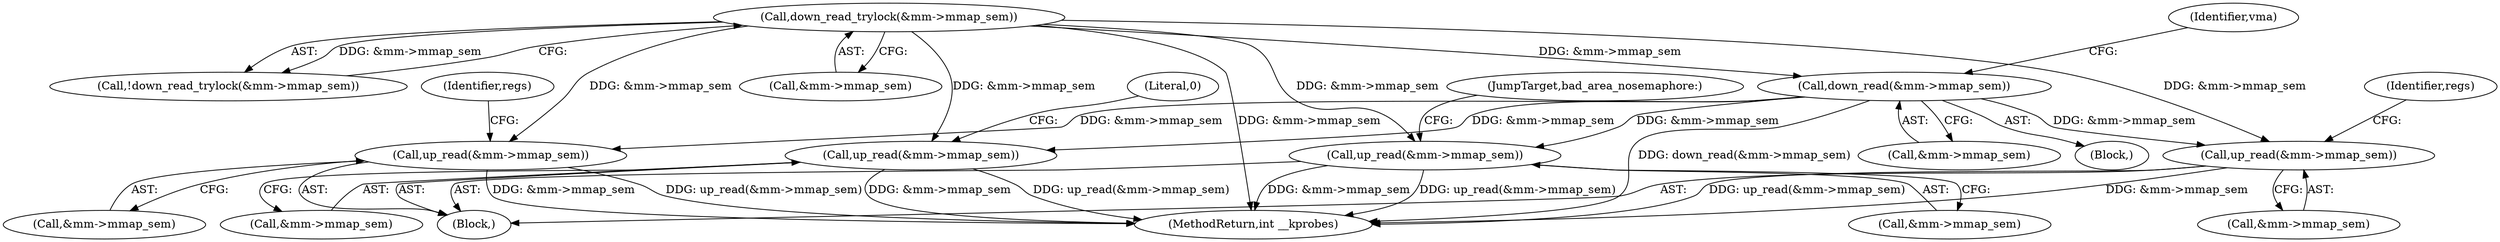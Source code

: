 digraph "0_linux_a8b0ca17b80e92faab46ee7179ba9e99ccb61233_20@API" {
"1000240" [label="(Call,down_read(&mm->mmap_sem))"];
"1000223" [label="(Call,down_read_trylock(&mm->mmap_sem))"];
"1000463" [label="(Call,up_read(&mm->mmap_sem))"];
"1000471" [label="(Call,up_read(&mm->mmap_sem))"];
"1000499" [label="(Call,up_read(&mm->mmap_sem))"];
"1000514" [label="(Call,up_read(&mm->mmap_sem))"];
"1000224" [label="(Call,&mm->mmap_sem)"];
"1000499" [label="(Call,up_read(&mm->mmap_sem))"];
"1000471" [label="(Call,up_read(&mm->mmap_sem))"];
"1000507" [label="(Identifier,regs)"];
"1000246" [label="(Identifier,vma)"];
"1000228" [label="(Block,)"];
"1000554" [label="(MethodReturn,int __kprobes)"];
"1000463" [label="(Call,up_read(&mm->mmap_sem))"];
"1000476" [label="(JumpTarget,bad_area_nosemaphore:)"];
"1000469" [label="(Literal,0)"];
"1000500" [label="(Call,&mm->mmap_sem)"];
"1000223" [label="(Call,down_read_trylock(&mm->mmap_sem))"];
"1000241" [label="(Call,&mm->mmap_sem)"];
"1000521" [label="(Identifier,regs)"];
"1000240" [label="(Call,down_read(&mm->mmap_sem))"];
"1000464" [label="(Call,&mm->mmap_sem)"];
"1000472" [label="(Call,&mm->mmap_sem)"];
"1000515" [label="(Call,&mm->mmap_sem)"];
"1000125" [label="(Block,)"];
"1000222" [label="(Call,!down_read_trylock(&mm->mmap_sem))"];
"1000514" [label="(Call,up_read(&mm->mmap_sem))"];
"1000240" -> "1000228"  [label="AST: "];
"1000240" -> "1000241"  [label="CFG: "];
"1000241" -> "1000240"  [label="AST: "];
"1000246" -> "1000240"  [label="CFG: "];
"1000240" -> "1000554"  [label="DDG: down_read(&mm->mmap_sem)"];
"1000223" -> "1000240"  [label="DDG: &mm->mmap_sem"];
"1000240" -> "1000463"  [label="DDG: &mm->mmap_sem"];
"1000240" -> "1000471"  [label="DDG: &mm->mmap_sem"];
"1000240" -> "1000499"  [label="DDG: &mm->mmap_sem"];
"1000240" -> "1000514"  [label="DDG: &mm->mmap_sem"];
"1000223" -> "1000222"  [label="AST: "];
"1000223" -> "1000224"  [label="CFG: "];
"1000224" -> "1000223"  [label="AST: "];
"1000222" -> "1000223"  [label="CFG: "];
"1000223" -> "1000554"  [label="DDG: &mm->mmap_sem"];
"1000223" -> "1000222"  [label="DDG: &mm->mmap_sem"];
"1000223" -> "1000463"  [label="DDG: &mm->mmap_sem"];
"1000223" -> "1000471"  [label="DDG: &mm->mmap_sem"];
"1000223" -> "1000499"  [label="DDG: &mm->mmap_sem"];
"1000223" -> "1000514"  [label="DDG: &mm->mmap_sem"];
"1000463" -> "1000125"  [label="AST: "];
"1000463" -> "1000464"  [label="CFG: "];
"1000464" -> "1000463"  [label="AST: "];
"1000469" -> "1000463"  [label="CFG: "];
"1000463" -> "1000554"  [label="DDG: up_read(&mm->mmap_sem)"];
"1000463" -> "1000554"  [label="DDG: &mm->mmap_sem"];
"1000471" -> "1000125"  [label="AST: "];
"1000471" -> "1000472"  [label="CFG: "];
"1000472" -> "1000471"  [label="AST: "];
"1000476" -> "1000471"  [label="CFG: "];
"1000471" -> "1000554"  [label="DDG: &mm->mmap_sem"];
"1000471" -> "1000554"  [label="DDG: up_read(&mm->mmap_sem)"];
"1000499" -> "1000125"  [label="AST: "];
"1000499" -> "1000500"  [label="CFG: "];
"1000500" -> "1000499"  [label="AST: "];
"1000507" -> "1000499"  [label="CFG: "];
"1000499" -> "1000554"  [label="DDG: up_read(&mm->mmap_sem)"];
"1000499" -> "1000554"  [label="DDG: &mm->mmap_sem"];
"1000514" -> "1000125"  [label="AST: "];
"1000514" -> "1000515"  [label="CFG: "];
"1000515" -> "1000514"  [label="AST: "];
"1000521" -> "1000514"  [label="CFG: "];
"1000514" -> "1000554"  [label="DDG: up_read(&mm->mmap_sem)"];
"1000514" -> "1000554"  [label="DDG: &mm->mmap_sem"];
}
